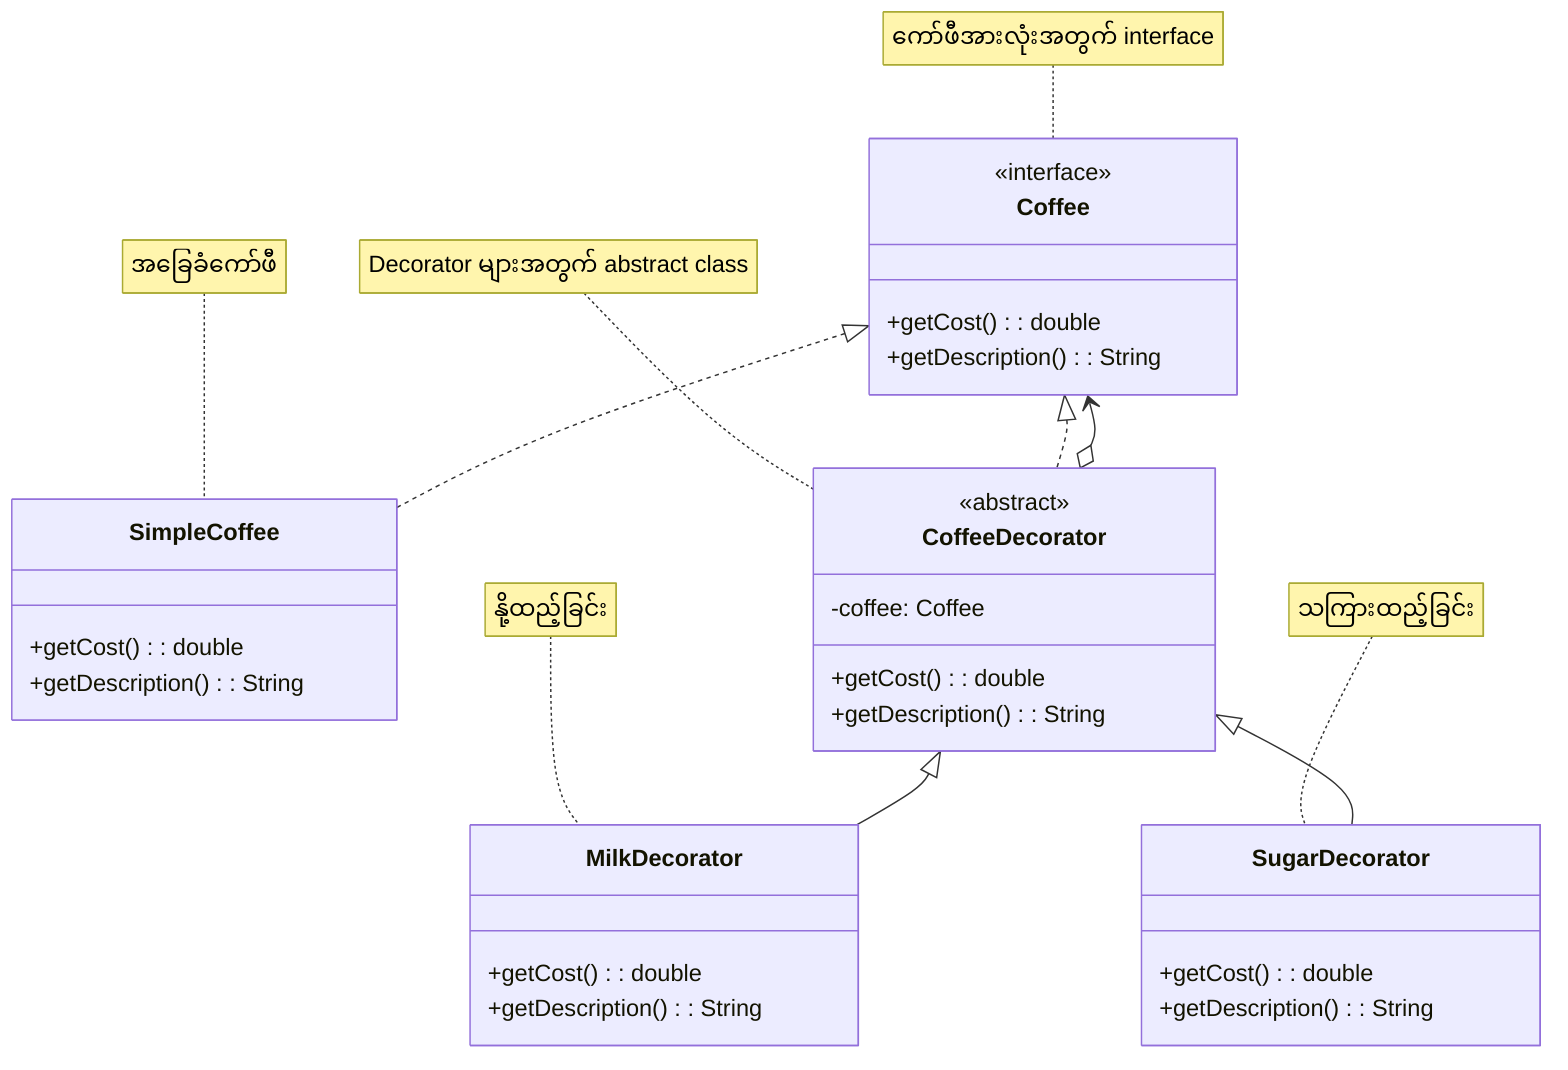 classDiagram
    class Coffee {
        <<interface>>
        +getCost(): double
        +getDescription(): String
    }
    class SimpleCoffee {
        +getCost(): double
        +getDescription(): String
    }
    class CoffeeDecorator {
        <<abstract>>
        -coffee: Coffee
        +getCost(): double
        +getDescription(): String
    }
    class MilkDecorator {
        +getCost(): double
        +getDescription(): String
    }
    class SugarDecorator {
        +getCost(): double
        +getDescription(): String
    }

    Coffee <|.. SimpleCoffee
    Coffee <|.. CoffeeDecorator
    CoffeeDecorator <|-- MilkDecorator
    CoffeeDecorator <|-- SugarDecorator
    CoffeeDecorator o--> Coffee

    note for Coffee "ကော်ဖီအားလုံးအတွက် interface"
    note for SimpleCoffee "အခြေခံကော်ဖီ"
    note for CoffeeDecorator "Decorator များအတွက် abstract class"
    note for MilkDecorator "နို့ထည့်ခြင်း"
    note for SugarDecorator "သကြားထည့်ခြင်း"